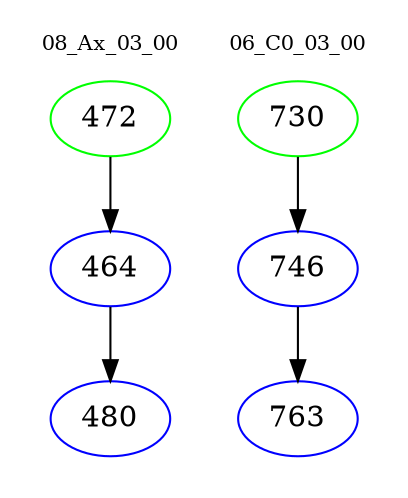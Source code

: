 digraph{
subgraph cluster_0 {
color = white
label = "08_Ax_03_00";
fontsize=10;
T0_472 [label="472", color="green"]
T0_472 -> T0_464 [color="black"]
T0_464 [label="464", color="blue"]
T0_464 -> T0_480 [color="black"]
T0_480 [label="480", color="blue"]
}
subgraph cluster_1 {
color = white
label = "06_C0_03_00";
fontsize=10;
T1_730 [label="730", color="green"]
T1_730 -> T1_746 [color="black"]
T1_746 [label="746", color="blue"]
T1_746 -> T1_763 [color="black"]
T1_763 [label="763", color="blue"]
}
}

